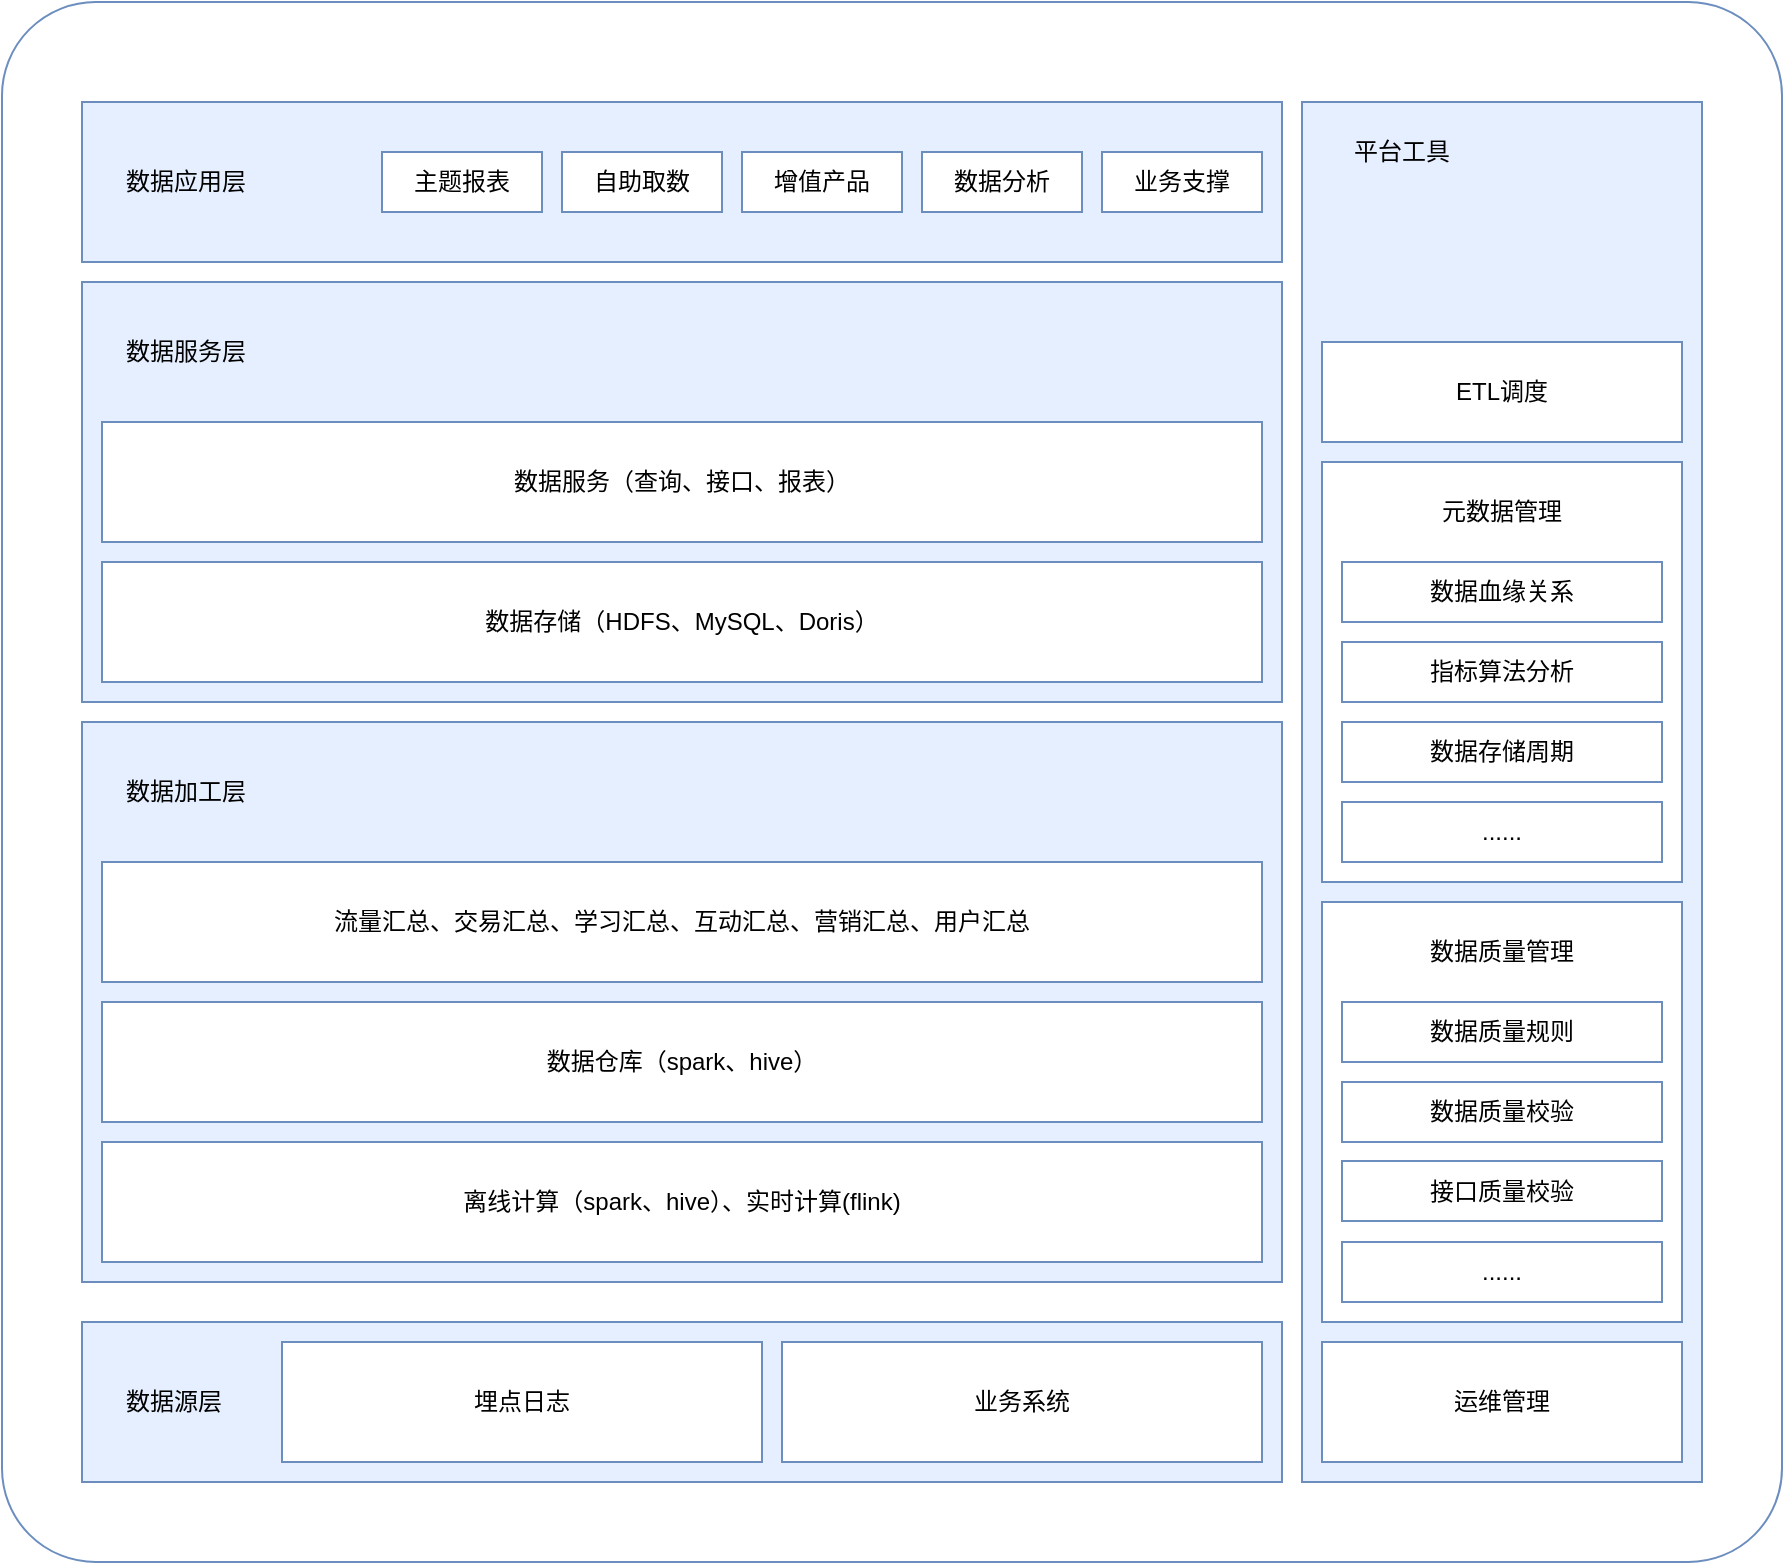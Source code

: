 <mxfile version="21.3.7" type="github">
  <diagram name="第 1 页" id="E_SaY4nuJPPijSIZm-4i">
    <mxGraphModel dx="1434" dy="1965" grid="1" gridSize="10" guides="1" tooltips="1" connect="1" arrows="1" fold="1" page="1" pageScale="1" pageWidth="827" pageHeight="1169" math="0" shadow="0">
      <root>
        <mxCell id="0" />
        <mxCell id="1" parent="0" />
        <mxCell id="9yNLFaegfRONK6_nUUnn-1" value="" style="rounded=1;whiteSpace=wrap;html=1;strokeColor=#6C8EBF;arcSize=6;" vertex="1" parent="1">
          <mxGeometry x="80" y="-10" width="890" height="780" as="geometry" />
        </mxCell>
        <mxCell id="9yNLFaegfRONK6_nUUnn-2" value="" style="rounded=0;whiteSpace=wrap;html=1;fillColor=#E6EFFF;strokeColor=#6C8EBF;" vertex="1" parent="1">
          <mxGeometry x="120" y="350" width="600" height="280" as="geometry" />
        </mxCell>
        <mxCell id="9yNLFaegfRONK6_nUUnn-6" value="数据加工层" style="text;html=1;strokeColor=none;fillColor=none;align=left;verticalAlign=middle;whiteSpace=wrap;rounded=0;" vertex="1" parent="1">
          <mxGeometry x="140" y="370" width="80" height="30" as="geometry" />
        </mxCell>
        <mxCell id="9yNLFaegfRONK6_nUUnn-7" value="离线计算（spark、hive）、实时计算(flink)" style="rounded=0;whiteSpace=wrap;html=1;strokeColor=#6C8EBF;" vertex="1" parent="1">
          <mxGeometry x="130" y="560" width="580" height="60" as="geometry" />
        </mxCell>
        <mxCell id="9yNLFaegfRONK6_nUUnn-8" value="数据仓库（spark、hive）" style="rounded=0;whiteSpace=wrap;html=1;strokeColor=#6C8EBF;" vertex="1" parent="1">
          <mxGeometry x="130" y="490" width="580" height="60" as="geometry" />
        </mxCell>
        <mxCell id="9yNLFaegfRONK6_nUUnn-9" value="流量汇总、交易汇总、学习汇总、互动汇总、营销汇总、用户汇总" style="rounded=0;whiteSpace=wrap;html=1;strokeColor=#6C8EBF;" vertex="1" parent="1">
          <mxGeometry x="130" y="420" width="580" height="60" as="geometry" />
        </mxCell>
        <mxCell id="9yNLFaegfRONK6_nUUnn-10" value="" style="rounded=0;whiteSpace=wrap;html=1;fillColor=#E6EFFF;strokeColor=#6C8EBF;" vertex="1" parent="1">
          <mxGeometry x="120" y="650" width="600" height="80" as="geometry" />
        </mxCell>
        <mxCell id="9yNLFaegfRONK6_nUUnn-12" value="埋点日志" style="rounded=0;whiteSpace=wrap;html=1;strokeColor=#6C8EBF;" vertex="1" parent="1">
          <mxGeometry x="220" y="660" width="240" height="60" as="geometry" />
        </mxCell>
        <mxCell id="9yNLFaegfRONK6_nUUnn-13" value="业务系统" style="rounded=0;whiteSpace=wrap;html=1;strokeColor=#6C8EBF;" vertex="1" parent="1">
          <mxGeometry x="470" y="660" width="240" height="60" as="geometry" />
        </mxCell>
        <mxCell id="9yNLFaegfRONK6_nUUnn-14" value="" style="rounded=0;whiteSpace=wrap;html=1;fillColor=#E6EFFF;strokeColor=#6C8EBF;" vertex="1" parent="1">
          <mxGeometry x="120" y="130" width="600" height="210" as="geometry" />
        </mxCell>
        <mxCell id="9yNLFaegfRONK6_nUUnn-16" value="数据服务层" style="text;html=1;strokeColor=none;fillColor=none;align=left;verticalAlign=middle;whiteSpace=wrap;rounded=0;" vertex="1" parent="1">
          <mxGeometry x="140" y="150" width="80" height="30" as="geometry" />
        </mxCell>
        <mxCell id="9yNLFaegfRONK6_nUUnn-17" value="数据存储（HDFS、MySQL、Doris）" style="rounded=0;whiteSpace=wrap;html=1;strokeColor=#6C8EBF;" vertex="1" parent="1">
          <mxGeometry x="130" y="270" width="580" height="60" as="geometry" />
        </mxCell>
        <mxCell id="9yNLFaegfRONK6_nUUnn-20" value="" style="rounded=0;whiteSpace=wrap;html=1;fillColor=#E6EFFF;strokeColor=#6C8EBF;" vertex="1" parent="1">
          <mxGeometry x="730" y="40" width="200" height="690" as="geometry" />
        </mxCell>
        <mxCell id="9yNLFaegfRONK6_nUUnn-21" value="平台工具" style="text;html=1;strokeColor=none;fillColor=none;align=center;verticalAlign=middle;whiteSpace=wrap;rounded=0;" vertex="1" parent="1">
          <mxGeometry x="740" y="50" width="80" height="30" as="geometry" />
        </mxCell>
        <mxCell id="9yNLFaegfRONK6_nUUnn-22" value="" style="rounded=0;whiteSpace=wrap;html=1;strokeColor=#6C8EBF;" vertex="1" parent="1">
          <mxGeometry x="740" y="160" width="180" height="50" as="geometry" />
        </mxCell>
        <mxCell id="9yNLFaegfRONK6_nUUnn-24" value="" style="rounded=0;whiteSpace=wrap;html=1;strokeColor=#6C8EBF;" vertex="1" parent="1">
          <mxGeometry x="740" y="440" width="180" height="210" as="geometry" />
        </mxCell>
        <mxCell id="9yNLFaegfRONK6_nUUnn-25" value="运维管理" style="rounded=0;whiteSpace=wrap;html=1;strokeColor=#6C8EBF;" vertex="1" parent="1">
          <mxGeometry x="740" y="660" width="180" height="60" as="geometry" />
        </mxCell>
        <mxCell id="9yNLFaegfRONK6_nUUnn-26" value="数据质量规则" style="rounded=0;whiteSpace=wrap;html=1;strokeColor=#6C8EBF;" vertex="1" parent="1">
          <mxGeometry x="750" y="490" width="160" height="30" as="geometry" />
        </mxCell>
        <mxCell id="9yNLFaegfRONK6_nUUnn-27" value="接口质量校验" style="rounded=0;whiteSpace=wrap;html=1;strokeColor=#6C8EBF;" vertex="1" parent="1">
          <mxGeometry x="750" y="569.5" width="160" height="30" as="geometry" />
        </mxCell>
        <mxCell id="9yNLFaegfRONK6_nUUnn-28" value="数据质量校验" style="rounded=0;whiteSpace=wrap;html=1;strokeColor=#6C8EBF;" vertex="1" parent="1">
          <mxGeometry x="750" y="530" width="160" height="30" as="geometry" />
        </mxCell>
        <mxCell id="9yNLFaegfRONK6_nUUnn-29" value="......" style="rounded=0;whiteSpace=wrap;html=1;strokeColor=#6C8EBF;" vertex="1" parent="1">
          <mxGeometry x="750" y="610" width="160" height="30" as="geometry" />
        </mxCell>
        <mxCell id="9yNLFaegfRONK6_nUUnn-30" value="数据质量管理" style="text;html=1;strokeColor=#FFFFFF;fillColor=none;align=center;verticalAlign=middle;whiteSpace=wrap;rounded=0;" vertex="1" parent="1">
          <mxGeometry x="750" y="450" width="160" height="30" as="geometry" />
        </mxCell>
        <mxCell id="9yNLFaegfRONK6_nUUnn-31" value="" style="rounded=0;whiteSpace=wrap;html=1;strokeColor=#6C8EBF;" vertex="1" parent="1">
          <mxGeometry x="740" y="220" width="180" height="210" as="geometry" />
        </mxCell>
        <mxCell id="9yNLFaegfRONK6_nUUnn-32" value="......" style="rounded=0;whiteSpace=wrap;html=1;strokeColor=#6C8EBF;" vertex="1" parent="1">
          <mxGeometry x="750" y="390" width="160" height="30" as="geometry" />
        </mxCell>
        <mxCell id="9yNLFaegfRONK6_nUUnn-33" value="数据存储周期" style="rounded=0;whiteSpace=wrap;html=1;strokeColor=#6C8EBF;" vertex="1" parent="1">
          <mxGeometry x="750" y="350" width="160" height="30" as="geometry" />
        </mxCell>
        <mxCell id="9yNLFaegfRONK6_nUUnn-34" value="指标算法分析" style="rounded=0;whiteSpace=wrap;html=1;strokeColor=#6C8EBF;" vertex="1" parent="1">
          <mxGeometry x="750" y="310" width="160" height="30" as="geometry" />
        </mxCell>
        <mxCell id="9yNLFaegfRONK6_nUUnn-35" value="数据血缘关系" style="rounded=0;whiteSpace=wrap;html=1;strokeColor=#6C8EBF;" vertex="1" parent="1">
          <mxGeometry x="750" y="270" width="160" height="30" as="geometry" />
        </mxCell>
        <mxCell id="9yNLFaegfRONK6_nUUnn-36" value="元数据管理" style="text;html=1;strokeColor=#FFFFFF;fillColor=none;align=center;verticalAlign=middle;whiteSpace=wrap;rounded=0;" vertex="1" parent="1">
          <mxGeometry x="750" y="230" width="160" height="30" as="geometry" />
        </mxCell>
        <mxCell id="9yNLFaegfRONK6_nUUnn-40" value="ETL调度" style="text;html=1;strokeColor=#FFFFFF;fillColor=none;align=center;verticalAlign=middle;whiteSpace=wrap;rounded=0;" vertex="1" parent="1">
          <mxGeometry x="750" y="170" width="160" height="30" as="geometry" />
        </mxCell>
        <mxCell id="9yNLFaegfRONK6_nUUnn-42" value="数据服务（查询、接口、报表）" style="rounded=0;whiteSpace=wrap;html=1;strokeColor=#6C8EBF;" vertex="1" parent="1">
          <mxGeometry x="130" y="200" width="580" height="60" as="geometry" />
        </mxCell>
        <mxCell id="9yNLFaegfRONK6_nUUnn-44" value="数据源层" style="text;html=1;strokeColor=none;fillColor=none;align=left;verticalAlign=middle;whiteSpace=wrap;rounded=0;" vertex="1" parent="1">
          <mxGeometry x="140" y="675" width="60" height="30" as="geometry" />
        </mxCell>
        <mxCell id="9yNLFaegfRONK6_nUUnn-45" value="" style="rounded=0;whiteSpace=wrap;html=1;fillColor=#E6EFFF;strokeColor=#6C8EBF;" vertex="1" parent="1">
          <mxGeometry x="120" y="40" width="600" height="80" as="geometry" />
        </mxCell>
        <mxCell id="9yNLFaegfRONK6_nUUnn-46" value="数据应用层" style="text;html=1;strokeColor=none;fillColor=none;align=left;verticalAlign=middle;whiteSpace=wrap;rounded=0;" vertex="1" parent="1">
          <mxGeometry x="140" y="65" width="80" height="30" as="geometry" />
        </mxCell>
        <mxCell id="9yNLFaegfRONK6_nUUnn-47" value="主题报表" style="rounded=0;whiteSpace=wrap;html=1;strokeColor=#6C8EBF;" vertex="1" parent="1">
          <mxGeometry x="270" y="65" width="80" height="30" as="geometry" />
        </mxCell>
        <mxCell id="9yNLFaegfRONK6_nUUnn-48" value="自助取数" style="rounded=0;whiteSpace=wrap;html=1;strokeColor=#6C8EBF;" vertex="1" parent="1">
          <mxGeometry x="360" y="65" width="80" height="30" as="geometry" />
        </mxCell>
        <mxCell id="9yNLFaegfRONK6_nUUnn-49" value="增值产品" style="rounded=0;whiteSpace=wrap;html=1;strokeColor=#6C8EBF;" vertex="1" parent="1">
          <mxGeometry x="450" y="65" width="80" height="30" as="geometry" />
        </mxCell>
        <mxCell id="9yNLFaegfRONK6_nUUnn-50" value="数据分析" style="rounded=0;whiteSpace=wrap;html=1;strokeColor=#6C8EBF;" vertex="1" parent="1">
          <mxGeometry x="540" y="65" width="80" height="30" as="geometry" />
        </mxCell>
        <mxCell id="9yNLFaegfRONK6_nUUnn-51" value="业务支撑" style="rounded=0;whiteSpace=wrap;html=1;strokeColor=#6C8EBF;" vertex="1" parent="1">
          <mxGeometry x="630" y="65" width="80" height="30" as="geometry" />
        </mxCell>
      </root>
    </mxGraphModel>
  </diagram>
</mxfile>
